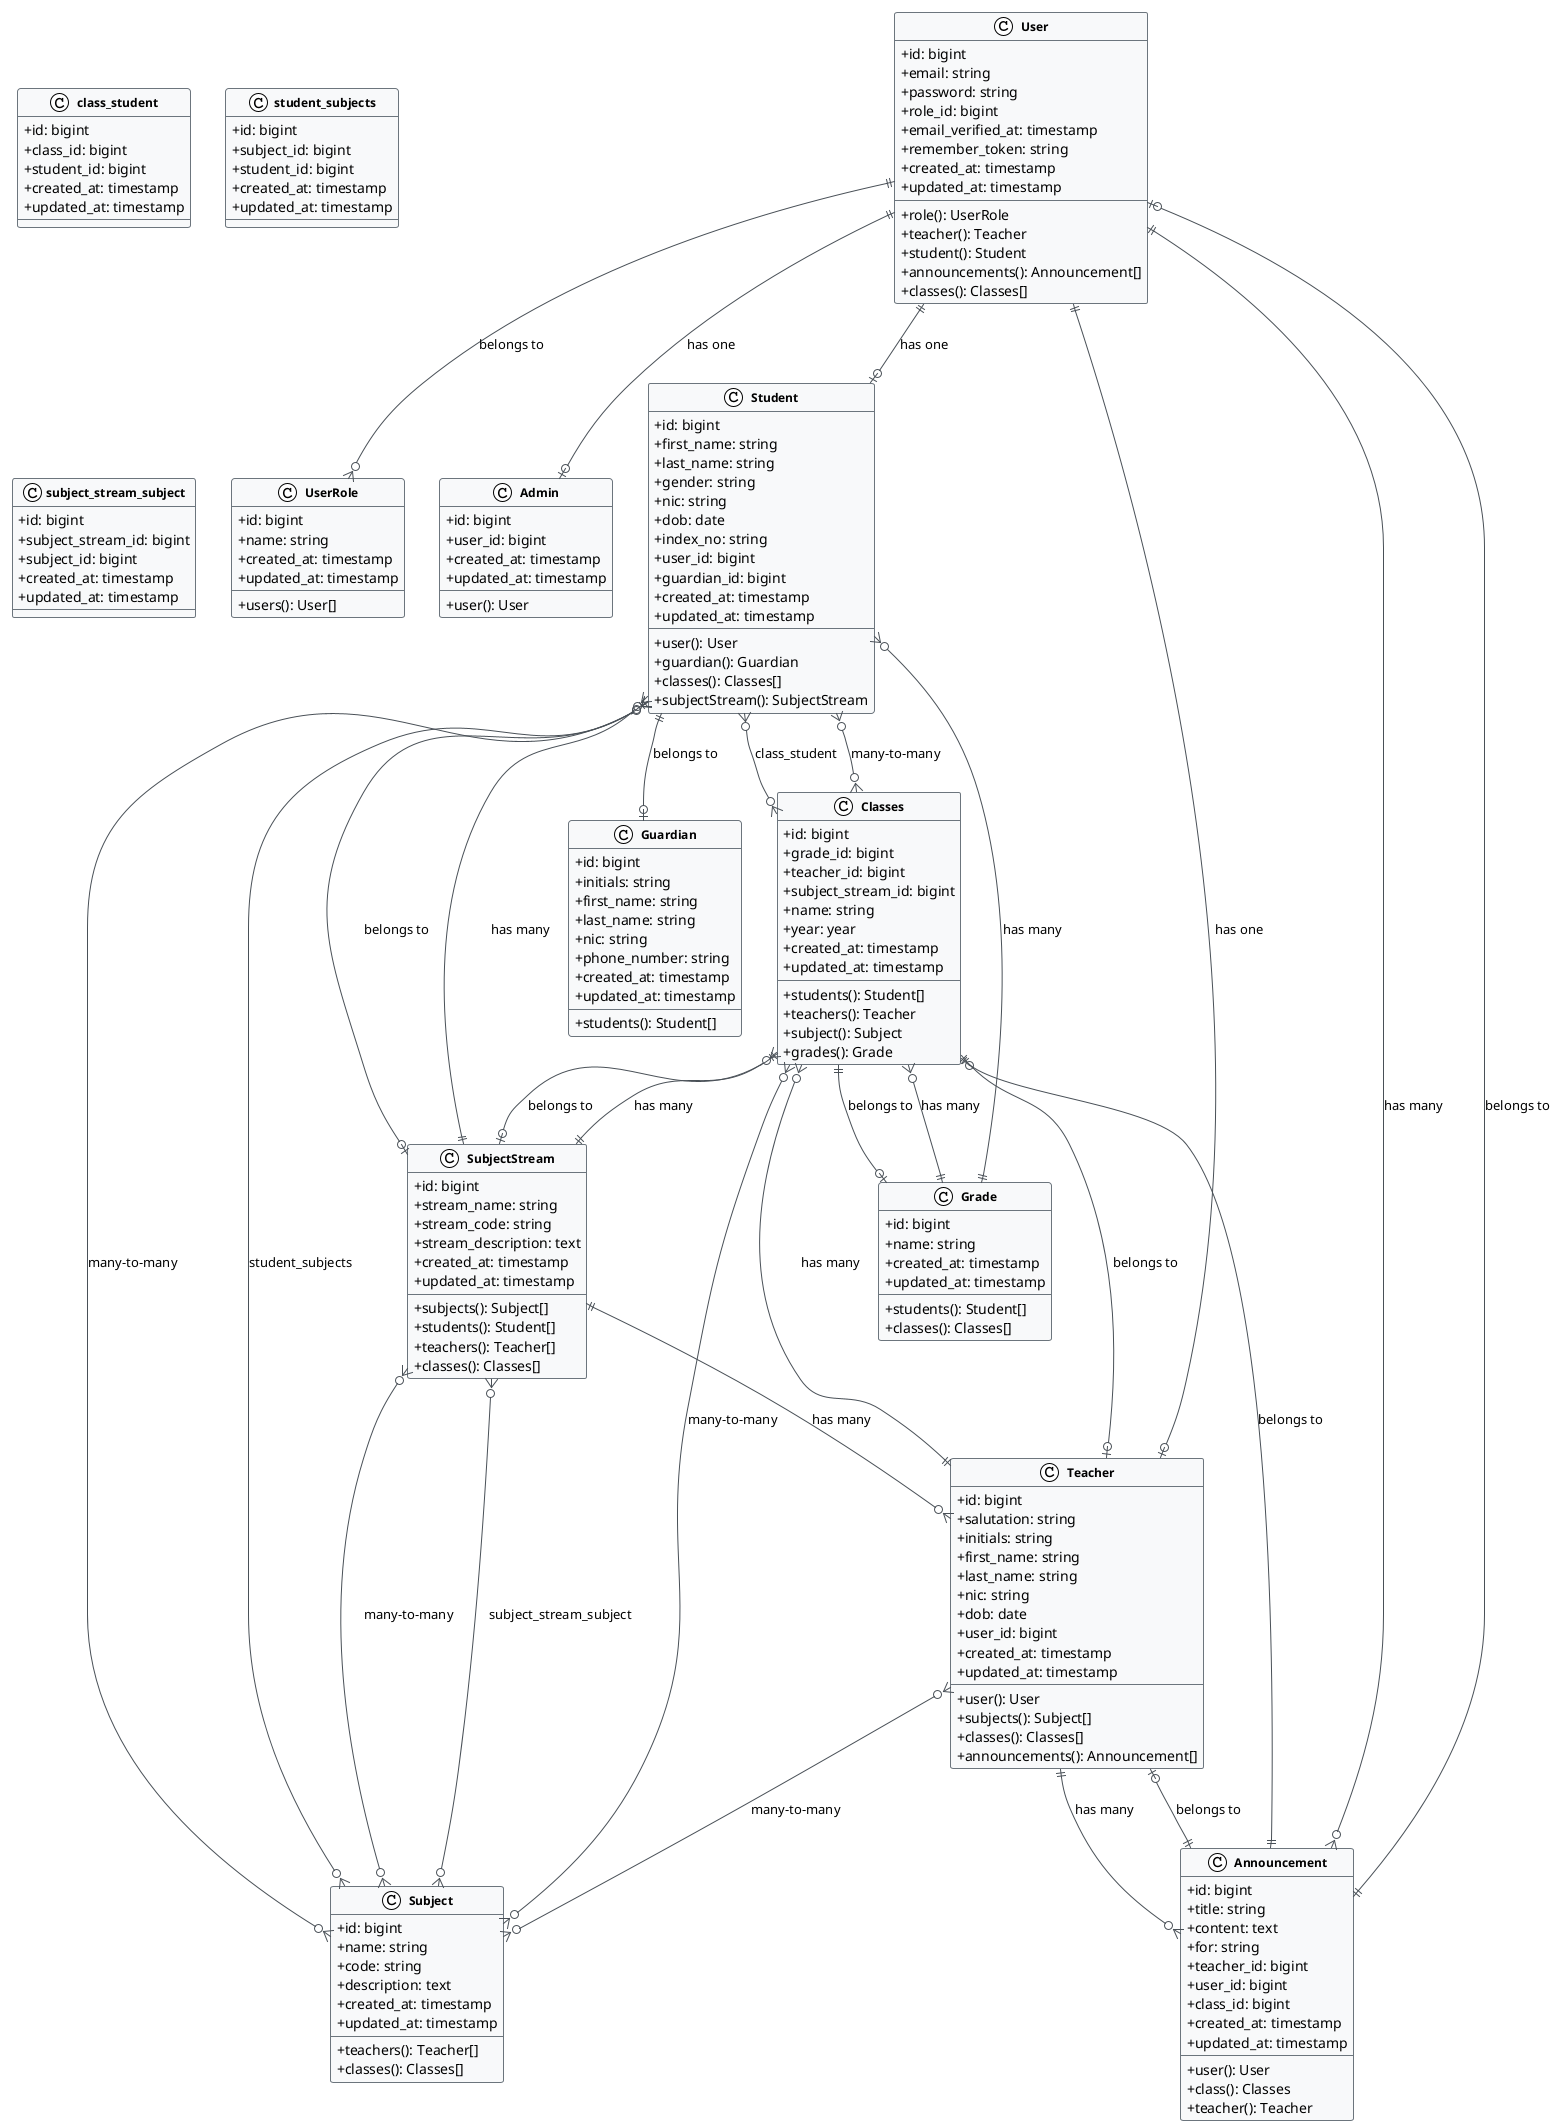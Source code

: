 @startuml School Management System UML Class Diagram

!theme plain
skinparam classAttributeIconSize 0
skinparam classFontSize 12
skinparam classFontStyle bold
skinparam backgroundColor #FFFFFF
skinparam classBackgroundColor #F8F9FA
skinparam classBorderColor #6C757D
skinparam arrowColor #495057

' User Management
class User {
  +id: bigint
  +email: string
  +password: string
  +role_id: bigint
  +email_verified_at: timestamp
  +remember_token: string
  +created_at: timestamp
  +updated_at: timestamp
  --
  +role(): UserRole
  +teacher(): Teacher
  +student(): Student
  +announcements(): Announcement[]
  +classes(): Classes[]
}

class UserRole {
  +id: bigint
  +name: string
  +created_at: timestamp
  +updated_at: timestamp
  --
  +users(): User[]
}

class Admin {
  +id: bigint
  +user_id: bigint
  +created_at: timestamp
  +updated_at: timestamp
  --
  +user(): User
}

' Student Management
class Student {
  +id: bigint
  +first_name: string
  +last_name: string
  +gender: string
  +nic: string
  +dob: date
  +index_no: string
  +user_id: bigint
  +guardian_id: bigint
  +created_at: timestamp
  +updated_at: timestamp
  --
  +user(): User
  +guardian(): Guardian
  +classes(): Classes[]
  +subjectStream(): SubjectStream
}

class Guardian {
  +id: bigint
  +initials: string
  +first_name: string
  +last_name: string
  +nic: string
  +phone_number: string
  +created_at: timestamp
  +updated_at: timestamp
  --
  +students(): Student[]
}

' Teacher Management
class Teacher {
  +id: bigint
  +salutation: string
  +initials: string
  +first_name: string
  +last_name: string
  +nic: string
  +dob: date
  +user_id: bigint
  +created_at: timestamp
  +updated_at: timestamp
  --
  +user(): User
  +subjects(): Subject[]
  +classes(): Classes[]
  +announcements(): Announcement[]
}

' Academic Management
class Classes {
  +id: bigint
  +grade_id: bigint
  +teacher_id: bigint
  +subject_stream_id: bigint
  +name: string
  +year: year
  +created_at: timestamp
  +updated_at: timestamp
  --
  +students(): Student[]
  +teachers(): Teacher
  +subject(): Subject
  +grades(): Grade
}

class Subject {
  +id: bigint
  +name: string
  +code: string
  +description: text
  +created_at: timestamp
  +updated_at: timestamp
  --
  +teachers(): Teacher[]
  +classes(): Classes[]
}

class SubjectStream {
  +id: bigint
  +stream_name: string
  +stream_code: string
  +stream_description: text
  +created_at: timestamp
  +updated_at: timestamp
  --
  +subjects(): Subject[]
  +students(): Student[]
  +teachers(): Teacher[]
  +classes(): Classes[]
}

class Grade {
  +id: bigint
  +name: string
  +created_at: timestamp
  +updated_at: timestamp
  --
  +students(): Student[]
  +classes(): Classes[]
}

' Communication
class Announcement {
  +id: bigint
  +title: string
  +content: text
  +for: string
  +teacher_id: bigint
  +user_id: bigint
  +class_id: bigint
  +created_at: timestamp
  +updated_at: timestamp
  --
  +user(): User
  +class(): Classes
  +teacher(): Teacher
}

' Pivot Tables
class class_student {
  +id: bigint
  +class_id: bigint
  +student_id: bigint
  +created_at: timestamp
  +updated_at: timestamp
}

class student_subjects {
  +id: bigint
  +subject_id: bigint
  +student_id: bigint
  +created_at: timestamp
  +updated_at: timestamp
}

class subject_stream_subject {
  +id: bigint
  +subject_stream_id: bigint
  +subject_id: bigint
  +created_at: timestamp
  +updated_at: timestamp
}

' Relationships
User ||--o{ UserRole : belongs to
User ||--o| Admin : has one
User ||--o| Teacher : has one
User ||--o| Student : has one
User ||--o{ Announcement : has many

Student ||--o| Guardian : belongs to
Student }o--o{ Classes : many-to-many
Student }o--o{ Subject : many-to-many
Student ||--o| SubjectStream : belongs to

Teacher }o--o{ Subject : many-to-many
Teacher ||--o{ Classes : has many
Teacher ||--o{ Announcement : has many

Classes ||--o| Grade : belongs to
Classes ||--o| Teacher : belongs to
Classes ||--o| SubjectStream : belongs to
Classes }o--o{ Subject : many-to-many

SubjectStream }o--o{ Subject : many-to-many
SubjectStream ||--o{ Student : has many
SubjectStream ||--o{ Teacher : has many
SubjectStream ||--o{ Classes : has many

Grade ||--o{ Student : has many
Grade ||--o{ Classes : has many

Announcement ||--o| User : belongs to
Announcement ||--o| Classes : belongs to
Announcement ||--o| Teacher : belongs to

' Pivot table relationships
Classes }o--o{ Student : class_student
Student }o--o{ Subject : student_subjects
SubjectStream }o--o{ Subject : subject_stream_subject

@enduml 